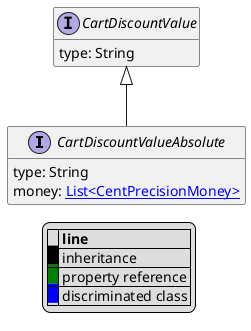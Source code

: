 @startuml

hide empty fields
hide empty methods
legend
|= |= line |
|<back:black>   </back>| inheritance |
|<back:green>   </back>| property reference |
|<back:blue>   </back>| discriminated class |
endlegend
interface CartDiscountValueAbsolute [[CartDiscountValueAbsolute.svg]] extends CartDiscountValue {
    type: String
    money: [[CentPrecisionMoney.svg List<CentPrecisionMoney>]]
}
interface CartDiscountValue [[CartDiscountValue.svg]]  {
    type: String
}





@enduml
